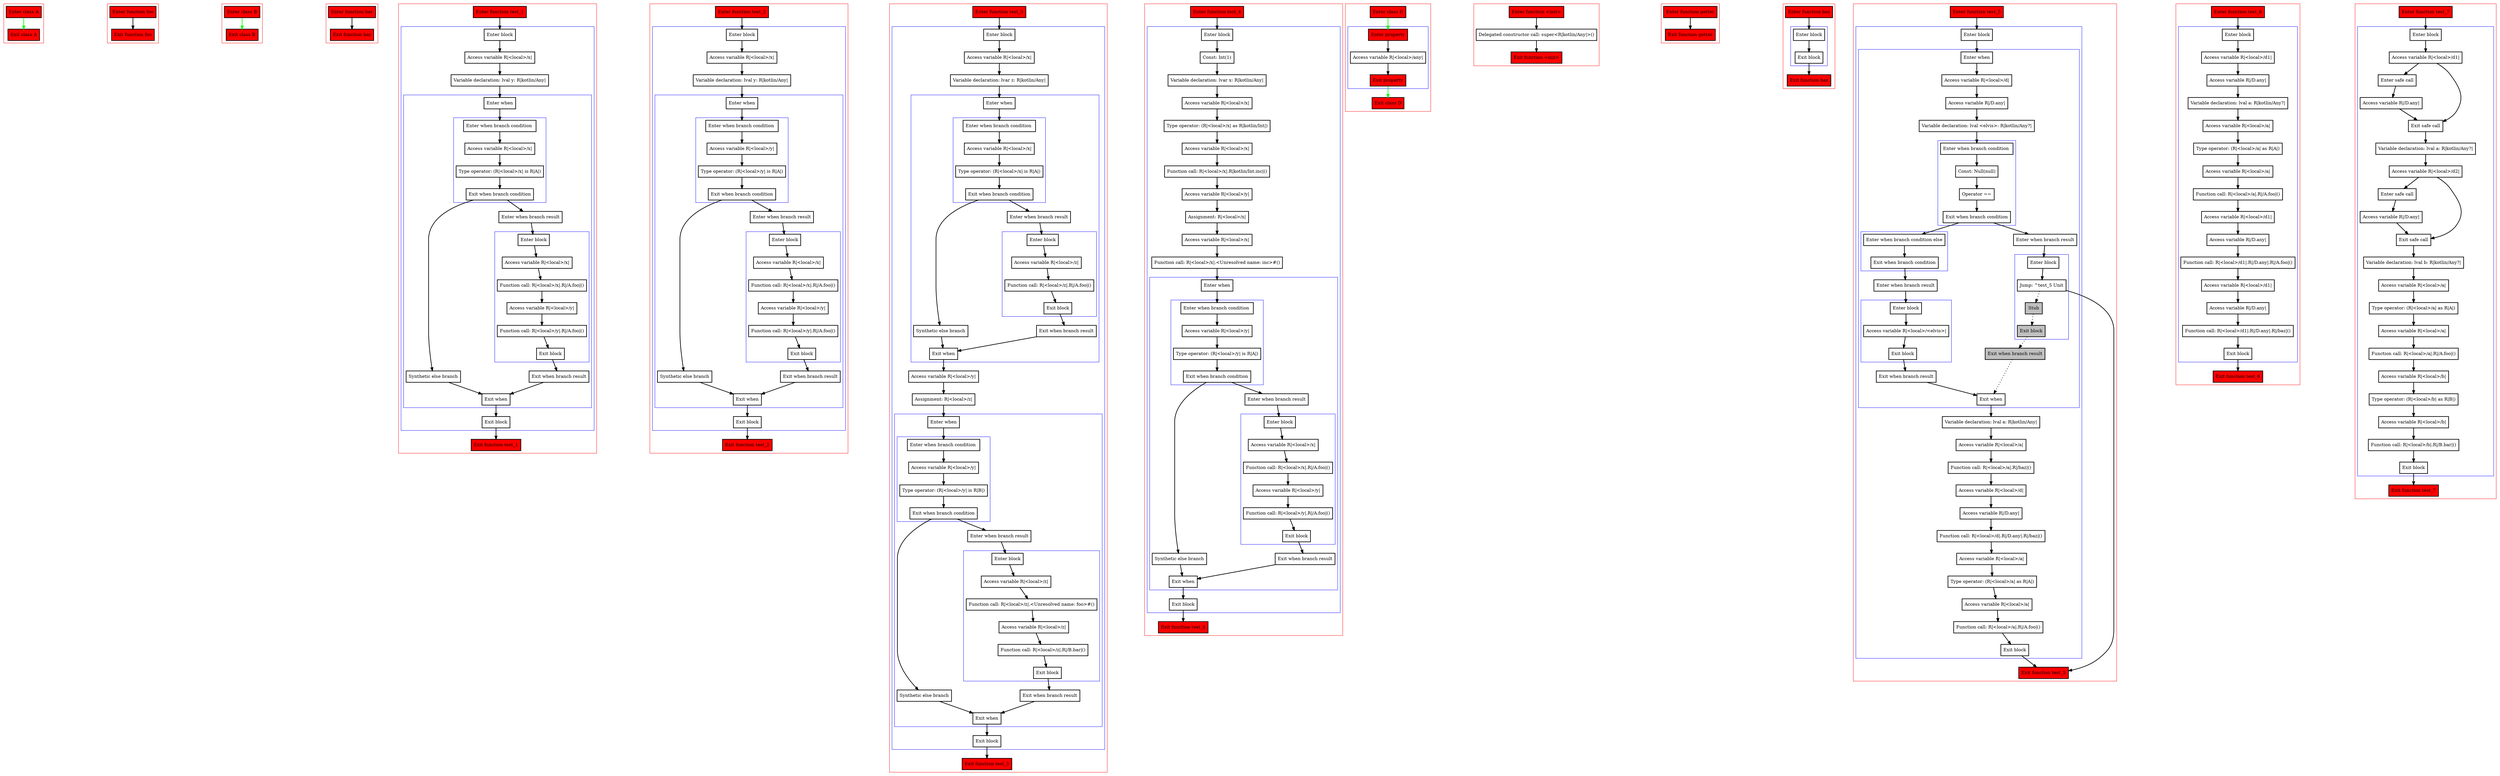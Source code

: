 digraph boundSmartcasts_kt {
    graph [nodesep=3]
    node [shape=box penwidth=2]
    edge [penwidth=2]

    subgraph cluster_0 {
        color=red
        0 [label="Enter class A" style="filled" fillcolor=red];
        1 [label="Exit class A" style="filled" fillcolor=red];
    }
    0 -> {1} [color=green];

    subgraph cluster_1 {
        color=red
        2 [label="Enter function foo" style="filled" fillcolor=red];
        3 [label="Exit function foo" style="filled" fillcolor=red];
    }
    2 -> {3};

    subgraph cluster_2 {
        color=red
        4 [label="Enter class B" style="filled" fillcolor=red];
        5 [label="Exit class B" style="filled" fillcolor=red];
    }
    4 -> {5} [color=green];

    subgraph cluster_3 {
        color=red
        6 [label="Enter function bar" style="filled" fillcolor=red];
        7 [label="Exit function bar" style="filled" fillcolor=red];
    }
    6 -> {7};

    subgraph cluster_4 {
        color=red
        8 [label="Enter function test_1" style="filled" fillcolor=red];
        subgraph cluster_5 {
            color=blue
            9 [label="Enter block"];
            10 [label="Access variable R|<local>/x|"];
            11 [label="Variable declaration: lval y: R|kotlin/Any|"];
            subgraph cluster_6 {
                color=blue
                12 [label="Enter when"];
                subgraph cluster_7 {
                    color=blue
                    13 [label="Enter when branch condition "];
                    14 [label="Access variable R|<local>/x|"];
                    15 [label="Type operator: (R|<local>/x| is R|A|)"];
                    16 [label="Exit when branch condition"];
                }
                17 [label="Synthetic else branch"];
                18 [label="Enter when branch result"];
                subgraph cluster_8 {
                    color=blue
                    19 [label="Enter block"];
                    20 [label="Access variable R|<local>/x|"];
                    21 [label="Function call: R|<local>/x|.R|/A.foo|()"];
                    22 [label="Access variable R|<local>/y|"];
                    23 [label="Function call: R|<local>/y|.R|/A.foo|()"];
                    24 [label="Exit block"];
                }
                25 [label="Exit when branch result"];
                26 [label="Exit when"];
            }
            27 [label="Exit block"];
        }
        28 [label="Exit function test_1" style="filled" fillcolor=red];
    }
    8 -> {9};
    9 -> {10};
    10 -> {11};
    11 -> {12};
    12 -> {13};
    13 -> {14};
    14 -> {15};
    15 -> {16};
    16 -> {18 17};
    17 -> {26};
    18 -> {19};
    19 -> {20};
    20 -> {21};
    21 -> {22};
    22 -> {23};
    23 -> {24};
    24 -> {25};
    25 -> {26};
    26 -> {27};
    27 -> {28};

    subgraph cluster_9 {
        color=red
        29 [label="Enter function test_2" style="filled" fillcolor=red];
        subgraph cluster_10 {
            color=blue
            30 [label="Enter block"];
            31 [label="Access variable R|<local>/x|"];
            32 [label="Variable declaration: lval y: R|kotlin/Any|"];
            subgraph cluster_11 {
                color=blue
                33 [label="Enter when"];
                subgraph cluster_12 {
                    color=blue
                    34 [label="Enter when branch condition "];
                    35 [label="Access variable R|<local>/y|"];
                    36 [label="Type operator: (R|<local>/y| is R|A|)"];
                    37 [label="Exit when branch condition"];
                }
                38 [label="Synthetic else branch"];
                39 [label="Enter when branch result"];
                subgraph cluster_13 {
                    color=blue
                    40 [label="Enter block"];
                    41 [label="Access variable R|<local>/x|"];
                    42 [label="Function call: R|<local>/x|.R|/A.foo|()"];
                    43 [label="Access variable R|<local>/y|"];
                    44 [label="Function call: R|<local>/y|.R|/A.foo|()"];
                    45 [label="Exit block"];
                }
                46 [label="Exit when branch result"];
                47 [label="Exit when"];
            }
            48 [label="Exit block"];
        }
        49 [label="Exit function test_2" style="filled" fillcolor=red];
    }
    29 -> {30};
    30 -> {31};
    31 -> {32};
    32 -> {33};
    33 -> {34};
    34 -> {35};
    35 -> {36};
    36 -> {37};
    37 -> {39 38};
    38 -> {47};
    39 -> {40};
    40 -> {41};
    41 -> {42};
    42 -> {43};
    43 -> {44};
    44 -> {45};
    45 -> {46};
    46 -> {47};
    47 -> {48};
    48 -> {49};

    subgraph cluster_14 {
        color=red
        50 [label="Enter function test_3" style="filled" fillcolor=red];
        subgraph cluster_15 {
            color=blue
            51 [label="Enter block"];
            52 [label="Access variable R|<local>/x|"];
            53 [label="Variable declaration: lvar z: R|kotlin/Any|"];
            subgraph cluster_16 {
                color=blue
                54 [label="Enter when"];
                subgraph cluster_17 {
                    color=blue
                    55 [label="Enter when branch condition "];
                    56 [label="Access variable R|<local>/x|"];
                    57 [label="Type operator: (R|<local>/x| is R|A|)"];
                    58 [label="Exit when branch condition"];
                }
                59 [label="Synthetic else branch"];
                60 [label="Enter when branch result"];
                subgraph cluster_18 {
                    color=blue
                    61 [label="Enter block"];
                    62 [label="Access variable R|<local>/z|"];
                    63 [label="Function call: R|<local>/z|.R|/A.foo|()"];
                    64 [label="Exit block"];
                }
                65 [label="Exit when branch result"];
                66 [label="Exit when"];
            }
            67 [label="Access variable R|<local>/y|"];
            68 [label="Assignment: R|<local>/z|"];
            subgraph cluster_19 {
                color=blue
                69 [label="Enter when"];
                subgraph cluster_20 {
                    color=blue
                    70 [label="Enter when branch condition "];
                    71 [label="Access variable R|<local>/y|"];
                    72 [label="Type operator: (R|<local>/y| is R|B|)"];
                    73 [label="Exit when branch condition"];
                }
                74 [label="Synthetic else branch"];
                75 [label="Enter when branch result"];
                subgraph cluster_21 {
                    color=blue
                    76 [label="Enter block"];
                    77 [label="Access variable R|<local>/z|"];
                    78 [label="Function call: R|<local>/z|.<Unresolved name: foo>#()"];
                    79 [label="Access variable R|<local>/z|"];
                    80 [label="Function call: R|<local>/z|.R|/B.bar|()"];
                    81 [label="Exit block"];
                }
                82 [label="Exit when branch result"];
                83 [label="Exit when"];
            }
            84 [label="Exit block"];
        }
        85 [label="Exit function test_3" style="filled" fillcolor=red];
    }
    50 -> {51};
    51 -> {52};
    52 -> {53};
    53 -> {54};
    54 -> {55};
    55 -> {56};
    56 -> {57};
    57 -> {58};
    58 -> {60 59};
    59 -> {66};
    60 -> {61};
    61 -> {62};
    62 -> {63};
    63 -> {64};
    64 -> {65};
    65 -> {66};
    66 -> {67};
    67 -> {68};
    68 -> {69};
    69 -> {70};
    70 -> {71};
    71 -> {72};
    72 -> {73};
    73 -> {75 74};
    74 -> {83};
    75 -> {76};
    76 -> {77};
    77 -> {78};
    78 -> {79};
    79 -> {80};
    80 -> {81};
    81 -> {82};
    82 -> {83};
    83 -> {84};
    84 -> {85};

    subgraph cluster_22 {
        color=red
        86 [label="Enter function test_4" style="filled" fillcolor=red];
        subgraph cluster_23 {
            color=blue
            87 [label="Enter block"];
            88 [label="Const: Int(1)"];
            89 [label="Variable declaration: lvar x: R|kotlin/Any|"];
            90 [label="Access variable R|<local>/x|"];
            91 [label="Type operator: (R|<local>/x| as R|kotlin/Int|)"];
            92 [label="Access variable R|<local>/x|"];
            93 [label="Function call: R|<local>/x|.R|kotlin/Int.inc|()"];
            94 [label="Access variable R|<local>/y|"];
            95 [label="Assignment: R|<local>/x|"];
            96 [label="Access variable R|<local>/x|"];
            97 [label="Function call: R|<local>/x|.<Unresolved name: inc>#()"];
            subgraph cluster_24 {
                color=blue
                98 [label="Enter when"];
                subgraph cluster_25 {
                    color=blue
                    99 [label="Enter when branch condition "];
                    100 [label="Access variable R|<local>/y|"];
                    101 [label="Type operator: (R|<local>/y| is R|A|)"];
                    102 [label="Exit when branch condition"];
                }
                103 [label="Synthetic else branch"];
                104 [label="Enter when branch result"];
                subgraph cluster_26 {
                    color=blue
                    105 [label="Enter block"];
                    106 [label="Access variable R|<local>/x|"];
                    107 [label="Function call: R|<local>/x|.R|/A.foo|()"];
                    108 [label="Access variable R|<local>/y|"];
                    109 [label="Function call: R|<local>/y|.R|/A.foo|()"];
                    110 [label="Exit block"];
                }
                111 [label="Exit when branch result"];
                112 [label="Exit when"];
            }
            113 [label="Exit block"];
        }
        114 [label="Exit function test_4" style="filled" fillcolor=red];
    }
    86 -> {87};
    87 -> {88};
    88 -> {89};
    89 -> {90};
    90 -> {91};
    91 -> {92};
    92 -> {93};
    93 -> {94};
    94 -> {95};
    95 -> {96};
    96 -> {97};
    97 -> {98};
    98 -> {99};
    99 -> {100};
    100 -> {101};
    101 -> {102};
    102 -> {104 103};
    103 -> {112};
    104 -> {105};
    105 -> {106};
    106 -> {107};
    107 -> {108};
    108 -> {109};
    109 -> {110};
    110 -> {111};
    111 -> {112};
    112 -> {113};
    113 -> {114};

    subgraph cluster_27 {
        color=red
        115 [label="Enter class D" style="filled" fillcolor=red];
        subgraph cluster_28 {
            color=blue
            117 [label="Enter property" style="filled" fillcolor=red];
            118 [label="Access variable R|<local>/any|"];
            119 [label="Exit property" style="filled" fillcolor=red];
        }
        116 [label="Exit class D" style="filled" fillcolor=red];
    }
    115 -> {117} [color=green];
    117 -> {118};
    118 -> {119};
    119 -> {116} [color=green];

    subgraph cluster_29 {
        color=red
        120 [label="Enter function <init>" style="filled" fillcolor=red];
        121 [label="Delegated constructor call: super<R|kotlin/Any|>()"];
        122 [label="Exit function <init>" style="filled" fillcolor=red];
    }
    120 -> {121};
    121 -> {122};

    subgraph cluster_30 {
        color=red
        123 [label="Enter function getter" style="filled" fillcolor=red];
        124 [label="Exit function getter" style="filled" fillcolor=red];
    }
    123 -> {124};

    subgraph cluster_31 {
        color=red
        125 [label="Enter function baz" style="filled" fillcolor=red];
        subgraph cluster_32 {
            color=blue
            126 [label="Enter block"];
            127 [label="Exit block"];
        }
        128 [label="Exit function baz" style="filled" fillcolor=red];
    }
    125 -> {126};
    126 -> {127};
    127 -> {128};

    subgraph cluster_33 {
        color=red
        129 [label="Enter function test_5" style="filled" fillcolor=red];
        subgraph cluster_34 {
            color=blue
            130 [label="Enter block"];
            subgraph cluster_35 {
                color=blue
                131 [label="Enter when"];
                132 [label="Access variable R|<local>/d|"];
                133 [label="Access variable R|/D.any|"];
                134 [label="Variable declaration: lval <elvis>: R|kotlin/Any?|"];
                subgraph cluster_36 {
                    color=blue
                    135 [label="Enter when branch condition "];
                    136 [label="Const: Null(null)"];
                    137 [label="Operator =="];
                    138 [label="Exit when branch condition"];
                }
                subgraph cluster_37 {
                    color=blue
                    139 [label="Enter when branch condition else"];
                    140 [label="Exit when branch condition"];
                }
                141 [label="Enter when branch result"];
                subgraph cluster_38 {
                    color=blue
                    142 [label="Enter block"];
                    143 [label="Access variable R|<local>/<elvis>|"];
                    144 [label="Exit block"];
                }
                145 [label="Exit when branch result"];
                146 [label="Enter when branch result"];
                subgraph cluster_39 {
                    color=blue
                    147 [label="Enter block"];
                    148 [label="Jump: ^test_5 Unit"];
                    149 [label="Stub" style="filled" fillcolor=gray];
                    150 [label="Exit block" style="filled" fillcolor=gray];
                }
                151 [label="Exit when branch result" style="filled" fillcolor=gray];
                152 [label="Exit when"];
            }
            153 [label="Variable declaration: lval a: R|kotlin/Any|"];
            154 [label="Access variable R|<local>/a|"];
            155 [label="Function call: R|<local>/a|.R|/baz|()"];
            156 [label="Access variable R|<local>/d|"];
            157 [label="Access variable R|/D.any|"];
            158 [label="Function call: R|<local>/d|.R|/D.any|.R|/baz|()"];
            159 [label="Access variable R|<local>/a|"];
            160 [label="Type operator: (R|<local>/a| as R|A|)"];
            161 [label="Access variable R|<local>/a|"];
            162 [label="Function call: R|<local>/a|.R|/A.foo|()"];
            163 [label="Exit block"];
        }
        164 [label="Exit function test_5" style="filled" fillcolor=red];
    }
    129 -> {130};
    130 -> {131};
    131 -> {132};
    132 -> {133};
    133 -> {134};
    134 -> {135};
    135 -> {136};
    136 -> {137};
    137 -> {138};
    138 -> {146 139};
    139 -> {140};
    140 -> {141};
    141 -> {142};
    142 -> {143};
    143 -> {144};
    144 -> {145};
    145 -> {152};
    146 -> {147};
    147 -> {148};
    148 -> {164};
    148 -> {149} [style=dotted];
    149 -> {150} [style=dotted];
    150 -> {151} [style=dotted];
    151 -> {152} [style=dotted];
    152 -> {153};
    153 -> {154};
    154 -> {155};
    155 -> {156};
    156 -> {157};
    157 -> {158};
    158 -> {159};
    159 -> {160};
    160 -> {161};
    161 -> {162};
    162 -> {163};
    163 -> {164};

    subgraph cluster_40 {
        color=red
        165 [label="Enter function test_6" style="filled" fillcolor=red];
        subgraph cluster_41 {
            color=blue
            166 [label="Enter block"];
            167 [label="Access variable R|<local>/d1|"];
            168 [label="Access variable R|/D.any|"];
            169 [label="Variable declaration: lval a: R|kotlin/Any?|"];
            170 [label="Access variable R|<local>/a|"];
            171 [label="Type operator: (R|<local>/a| as R|A|)"];
            172 [label="Access variable R|<local>/a|"];
            173 [label="Function call: R|<local>/a|.R|/A.foo|()"];
            174 [label="Access variable R|<local>/d1|"];
            175 [label="Access variable R|/D.any|"];
            176 [label="Function call: R|<local>/d1|.R|/D.any|.R|/A.foo|()"];
            177 [label="Access variable R|<local>/d1|"];
            178 [label="Access variable R|/D.any|"];
            179 [label="Function call: R|<local>/d1|.R|/D.any|.R|/baz|()"];
            180 [label="Exit block"];
        }
        181 [label="Exit function test_6" style="filled" fillcolor=red];
    }
    165 -> {166};
    166 -> {167};
    167 -> {168};
    168 -> {169};
    169 -> {170};
    170 -> {171};
    171 -> {172};
    172 -> {173};
    173 -> {174};
    174 -> {175};
    175 -> {176};
    176 -> {177};
    177 -> {178};
    178 -> {179};
    179 -> {180};
    180 -> {181};

    subgraph cluster_42 {
        color=red
        182 [label="Enter function test_7" style="filled" fillcolor=red];
        subgraph cluster_43 {
            color=blue
            183 [label="Enter block"];
            184 [label="Access variable R|<local>/d1|"];
            185 [label="Enter safe call"];
            186 [label="Access variable R|/D.any|"];
            187 [label="Exit safe call"];
            188 [label="Variable declaration: lval a: R|kotlin/Any?|"];
            189 [label="Access variable R|<local>/d2|"];
            190 [label="Enter safe call"];
            191 [label="Access variable R|/D.any|"];
            192 [label="Exit safe call"];
            193 [label="Variable declaration: lval b: R|kotlin/Any?|"];
            194 [label="Access variable R|<local>/a|"];
            195 [label="Type operator: (R|<local>/a| as R|A|)"];
            196 [label="Access variable R|<local>/a|"];
            197 [label="Function call: R|<local>/a|.R|/A.foo|()"];
            198 [label="Access variable R|<local>/b|"];
            199 [label="Type operator: (R|<local>/b| as R|B|)"];
            200 [label="Access variable R|<local>/b|"];
            201 [label="Function call: R|<local>/b|.R|/B.bar|()"];
            202 [label="Exit block"];
        }
        203 [label="Exit function test_7" style="filled" fillcolor=red];
    }
    182 -> {183};
    183 -> {184};
    184 -> {185 187};
    185 -> {186};
    186 -> {187};
    187 -> {188};
    188 -> {189};
    189 -> {190 192};
    190 -> {191};
    191 -> {192};
    192 -> {193};
    193 -> {194};
    194 -> {195};
    195 -> {196};
    196 -> {197};
    197 -> {198};
    198 -> {199};
    199 -> {200};
    200 -> {201};
    201 -> {202};
    202 -> {203};

}
